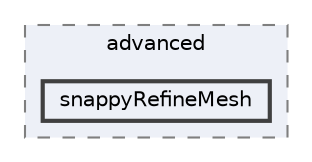 digraph "applications/utilities/mesh/advanced/snappyRefineMesh"
{
 // LATEX_PDF_SIZE
  bgcolor="transparent";
  edge [fontname=Helvetica,fontsize=10,labelfontname=Helvetica,labelfontsize=10];
  node [fontname=Helvetica,fontsize=10,shape=box,height=0.2,width=0.4];
  compound=true
  subgraph clusterdir_33cf184158805ce1a4614f861f9c9f7a {
    graph [ bgcolor="#edf0f7", pencolor="grey50", label="advanced", fontname=Helvetica,fontsize=10 style="filled,dashed", URL="dir_33cf184158805ce1a4614f861f9c9f7a.html",tooltip=""]
  dir_edff8f9eb390b6c0d5b498e22e8e4832 [label="snappyRefineMesh", fillcolor="#edf0f7", color="grey25", style="filled,bold", URL="dir_edff8f9eb390b6c0d5b498e22e8e4832.html",tooltip=""];
  }
}
